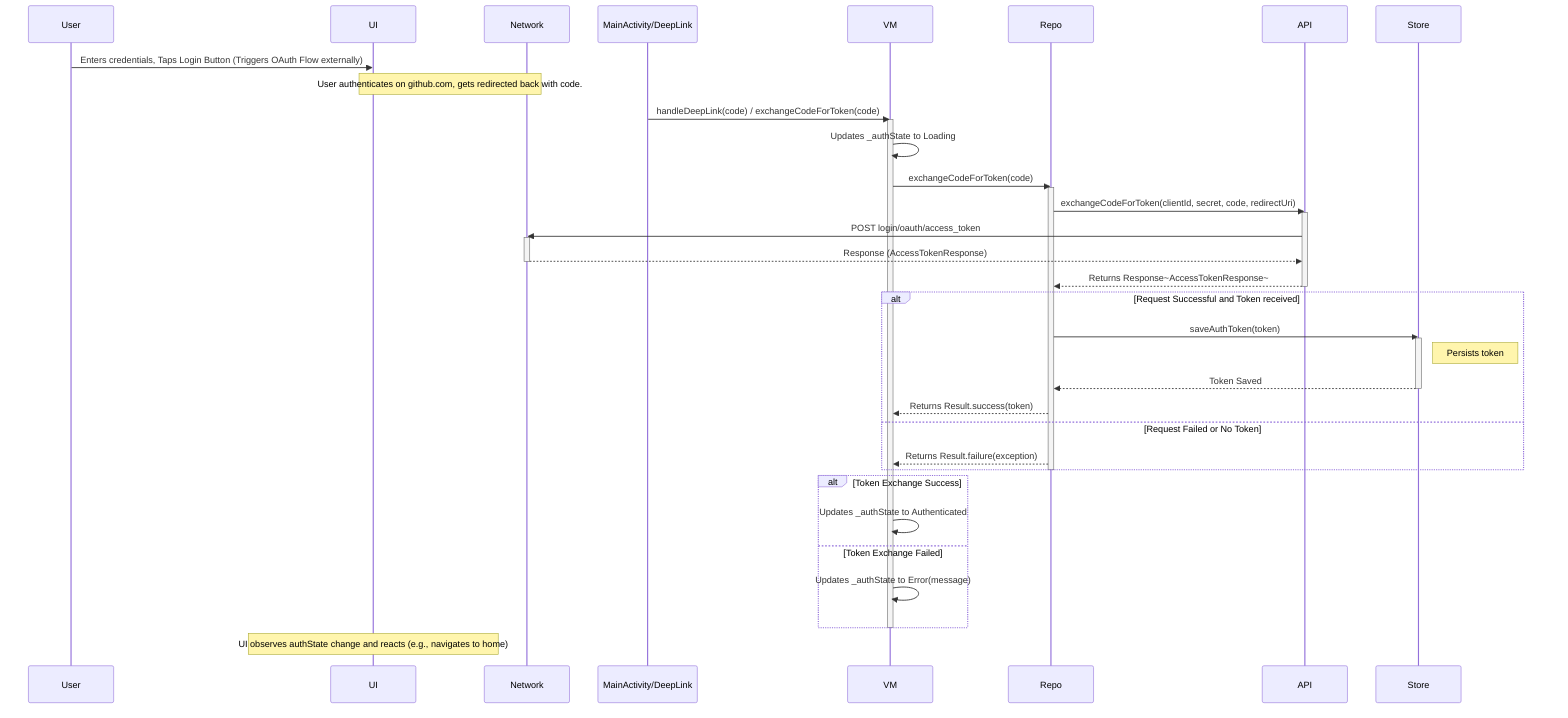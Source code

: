 sequenceDiagram
    User->>UI: Enters credentials, Taps Login Button (Triggers OAuth Flow externally)
    Note over UI,Network: User authenticates on github.com, gets redirected back with code.
    MainActivity/DeepLink->>VM: handleDeepLink(code) / exchangeCodeForToken(code)

    activate VM
    VM->>VM: Updates _authState to Loading
    VM->>Repo: exchangeCodeForToken(code)
    activate Repo
    Repo->>API: exchangeCodeForToken(clientId, secret, code, redirectUri)
    activate API
    API->>Network: POST login/oauth/access_token
    activate Network
    Network-->>API: Response (AccessTokenResponse)
    deactivate Network
    API-->>Repo: Returns Response~AccessTokenResponse~
    deactivate API
    alt Request Successful and Token received
        Repo->>Store: saveAuthToken(token)
        activate Store
        Note right of Store: Persists token
        Store-->>Repo: Token Saved
        deactivate Store
        Repo-->>VM: Returns Result.success(token)
    else Request Failed or No Token
        Repo-->>VM: Returns Result.failure(exception)
    end
    deactivate Repo

    alt Token Exchange Success
        VM->>VM: Updates _authState to Authenticated
    else Token Exchange Failed
        VM->>VM: Updates _authState to Error(message)
    end
    deactivate VM

    Note over UI: UI observes authState change and reacts (e.g., navigates to home)